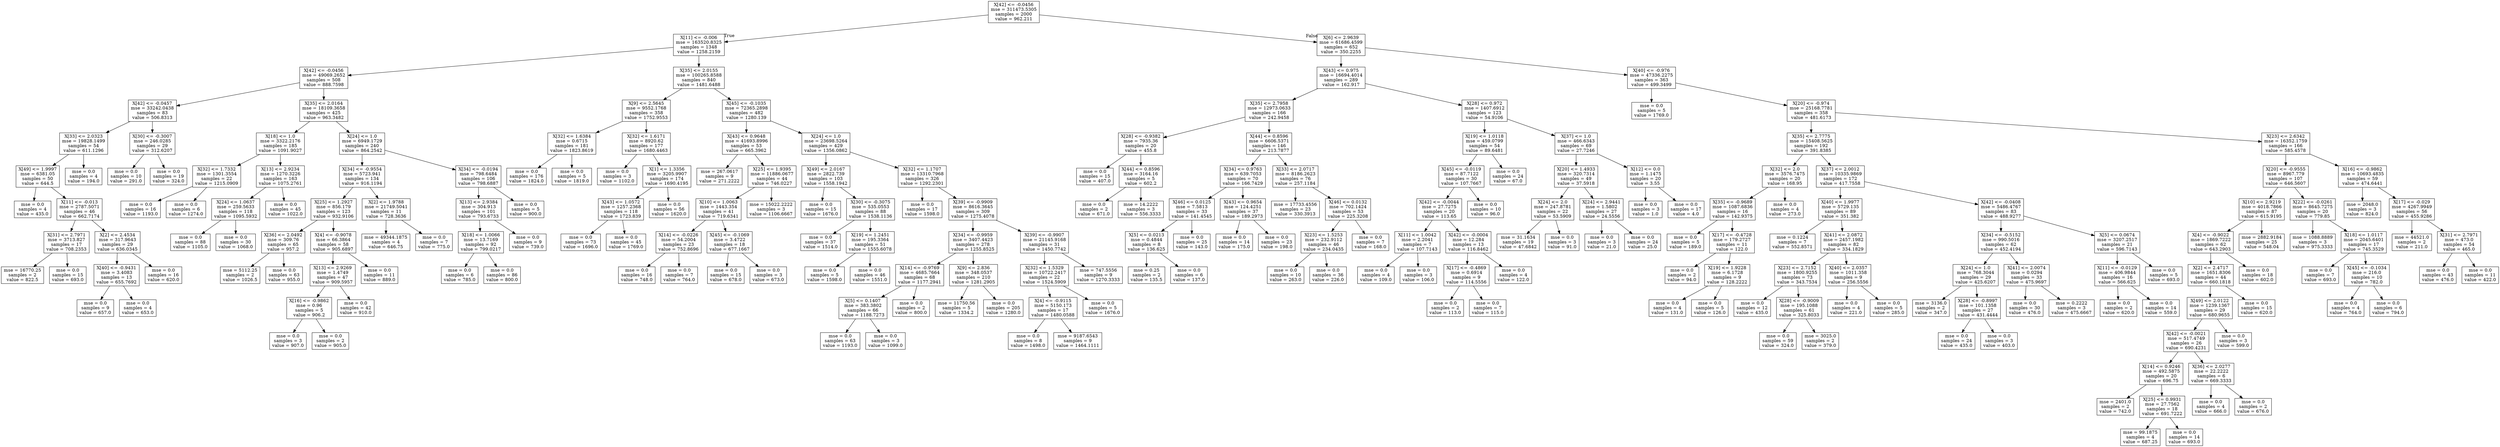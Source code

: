 digraph Tree {
node [shape=box] ;
0 [label="X[42] <= -0.0456\nmse = 311473.5305\nsamples = 2000\nvalue = 962.211"] ;
1 [label="X[11] <= -0.006\nmse = 163520.8325\nsamples = 1348\nvalue = 1258.2159"] ;
0 -> 1 [labeldistance=2.5, labelangle=45, headlabel="True"] ;
2 [label="X[42] <= -0.0456\nmse = 49069.2652\nsamples = 508\nvalue = 888.7598"] ;
1 -> 2 ;
3 [label="X[42] <= -0.0457\nmse = 33242.0438\nsamples = 83\nvalue = 506.8313"] ;
2 -> 3 ;
4 [label="X[33] <= 2.0323\nmse = 19828.1499\nsamples = 54\nvalue = 611.1296"] ;
3 -> 4 ;
5 [label="X[49] <= 1.9997\nmse = 6381.05\nsamples = 50\nvalue = 644.5"] ;
4 -> 5 ;
6 [label="mse = 0.0\nsamples = 4\nvalue = 435.0"] ;
5 -> 6 ;
7 [label="X[11] <= -0.013\nmse = 2787.5071\nsamples = 46\nvalue = 662.7174"] ;
5 -> 7 ;
8 [label="X[31] <= 2.7971\nmse = 3713.827\nsamples = 17\nvalue = 708.2353"] ;
7 -> 8 ;
9 [label="mse = 16770.25\nsamples = 2\nvalue = 822.5"] ;
8 -> 9 ;
10 [label="mse = 0.0\nsamples = 15\nvalue = 693.0"] ;
8 -> 10 ;
11 [label="X[2] <= 2.4534\nmse = 317.9643\nsamples = 29\nvalue = 636.0345"] ;
7 -> 11 ;
12 [label="X[40] <= -0.9431\nmse = 3.4083\nsamples = 13\nvalue = 655.7692"] ;
11 -> 12 ;
13 [label="mse = 0.0\nsamples = 9\nvalue = 657.0"] ;
12 -> 13 ;
14 [label="mse = 0.0\nsamples = 4\nvalue = 653.0"] ;
12 -> 14 ;
15 [label="mse = 0.0\nsamples = 16\nvalue = 620.0"] ;
11 -> 15 ;
16 [label="mse = 0.0\nsamples = 4\nvalue = 194.0"] ;
4 -> 16 ;
17 [label="X[30] <= -0.3007\nmse = 246.0285\nsamples = 29\nvalue = 312.6207"] ;
3 -> 17 ;
18 [label="mse = 0.0\nsamples = 10\nvalue = 291.0"] ;
17 -> 18 ;
19 [label="mse = 0.0\nsamples = 19\nvalue = 324.0"] ;
17 -> 19 ;
20 [label="X[35] <= 2.0164\nmse = 18109.3658\nsamples = 425\nvalue = 963.3482"] ;
2 -> 20 ;
21 [label="X[18] <= 1.0\nmse = 3322.2176\nsamples = 185\nvalue = 1091.9027"] ;
20 -> 21 ;
22 [label="X[32] <= 1.7332\nmse = 1301.3554\nsamples = 22\nvalue = 1215.0909"] ;
21 -> 22 ;
23 [label="mse = 0.0\nsamples = 16\nvalue = 1193.0"] ;
22 -> 23 ;
24 [label="mse = 0.0\nsamples = 6\nvalue = 1274.0"] ;
22 -> 24 ;
25 [label="X[13] <= 2.9234\nmse = 1270.3226\nsamples = 163\nvalue = 1075.2761"] ;
21 -> 25 ;
26 [label="X[24] <= 1.0637\nmse = 259.5633\nsamples = 118\nvalue = 1095.5932"] ;
25 -> 26 ;
27 [label="mse = 0.0\nsamples = 88\nvalue = 1105.0"] ;
26 -> 27 ;
28 [label="mse = 0.0\nsamples = 30\nvalue = 1068.0"] ;
26 -> 28 ;
29 [label="mse = 0.0\nsamples = 45\nvalue = 1022.0"] ;
25 -> 29 ;
30 [label="X[24] <= 1.0\nmse = 6949.1729\nsamples = 240\nvalue = 864.2542"] ;
20 -> 30 ;
31 [label="X[34] <= -0.9554\nmse = 5723.941\nsamples = 134\nvalue = 916.1194"] ;
30 -> 31 ;
32 [label="X[25] <= 1.2927\nmse = 856.179\nsamples = 123\nvalue = 932.9106"] ;
31 -> 32 ;
33 [label="X[36] <= 2.0492\nmse = 309.76\nsamples = 65\nvalue = 957.2"] ;
32 -> 33 ;
34 [label="mse = 5112.25\nsamples = 2\nvalue = 1026.5"] ;
33 -> 34 ;
35 [label="mse = 0.0\nsamples = 63\nvalue = 955.0"] ;
33 -> 35 ;
36 [label="X[4] <= -0.9078\nmse = 66.3864\nsamples = 58\nvalue = 905.6897"] ;
32 -> 36 ;
37 [label="X[13] <= 2.9269\nmse = 1.4749\nsamples = 47\nvalue = 909.5957"] ;
36 -> 37 ;
38 [label="X[16] <= -0.9862\nmse = 0.96\nsamples = 5\nvalue = 906.2"] ;
37 -> 38 ;
39 [label="mse = 0.0\nsamples = 3\nvalue = 907.0"] ;
38 -> 39 ;
40 [label="mse = 0.0\nsamples = 2\nvalue = 905.0"] ;
38 -> 40 ;
41 [label="mse = 0.0\nsamples = 42\nvalue = 910.0"] ;
37 -> 41 ;
42 [label="mse = 0.0\nsamples = 11\nvalue = 889.0"] ;
36 -> 42 ;
43 [label="X[2] <= 1.9788\nmse = 21749.5041\nsamples = 11\nvalue = 728.3636"] ;
31 -> 43 ;
44 [label="mse = 49344.1875\nsamples = 4\nvalue = 646.75"] ;
43 -> 44 ;
45 [label="mse = 0.0\nsamples = 7\nvalue = 775.0"] ;
43 -> 45 ;
46 [label="X[34] <= -0.0194\nmse = 798.6484\nsamples = 106\nvalue = 798.6887"] ;
30 -> 46 ;
47 [label="X[13] <= 2.9384\nmse = 304.913\nsamples = 101\nvalue = 793.6733"] ;
46 -> 47 ;
48 [label="X[18] <= 1.0066\nmse = 13.7169\nsamples = 92\nvalue = 799.0217"] ;
47 -> 48 ;
49 [label="mse = 0.0\nsamples = 6\nvalue = 785.0"] ;
48 -> 49 ;
50 [label="mse = 0.0\nsamples = 86\nvalue = 800.0"] ;
48 -> 50 ;
51 [label="mse = 0.0\nsamples = 9\nvalue = 739.0"] ;
47 -> 51 ;
52 [label="mse = 0.0\nsamples = 5\nvalue = 900.0"] ;
46 -> 52 ;
53 [label="X[35] <= 2.0155\nmse = 100265.8588\nsamples = 840\nvalue = 1481.6488"] ;
1 -> 53 ;
54 [label="X[9] <= 2.5645\nmse = 9552.1768\nsamples = 358\nvalue = 1752.9553"] ;
53 -> 54 ;
55 [label="X[32] <= 1.6384\nmse = 0.6715\nsamples = 181\nvalue = 1823.8619"] ;
54 -> 55 ;
56 [label="mse = 0.0\nsamples = 176\nvalue = 1824.0"] ;
55 -> 56 ;
57 [label="mse = 0.0\nsamples = 5\nvalue = 1819.0"] ;
55 -> 57 ;
58 [label="X[32] <= 1.6171\nmse = 8920.62\nsamples = 177\nvalue = 1680.4463"] ;
54 -> 58 ;
59 [label="mse = 0.0\nsamples = 3\nvalue = 1102.0"] ;
58 -> 59 ;
60 [label="X[1] <= 1.3356\nmse = 3205.9907\nsamples = 174\nvalue = 1690.4195"] ;
58 -> 60 ;
61 [label="X[43] <= 1.0572\nmse = 1257.2368\nsamples = 118\nvalue = 1723.839"] ;
60 -> 61 ;
62 [label="mse = 0.0\nsamples = 73\nvalue = 1696.0"] ;
61 -> 62 ;
63 [label="mse = 0.0\nsamples = 45\nvalue = 1769.0"] ;
61 -> 63 ;
64 [label="mse = 0.0\nsamples = 56\nvalue = 1620.0"] ;
60 -> 64 ;
65 [label="X[45] <= -0.1035\nmse = 72365.2898\nsamples = 482\nvalue = 1280.139"] ;
53 -> 65 ;
66 [label="X[43] <= 0.9648\nmse = 41693.8996\nsamples = 53\nvalue = 665.3962"] ;
65 -> 66 ;
67 [label="mse = 267.0617\nsamples = 9\nvalue = 271.2222"] ;
66 -> 67 ;
68 [label="X[25] <= 1.9395\nmse = 11886.0677\nsamples = 44\nvalue = 746.0227"] ;
66 -> 68 ;
69 [label="X[10] <= 1.0063\nmse = 1443.354\nsamples = 41\nvalue = 719.6341"] ;
68 -> 69 ;
70 [label="X[14] <= -0.0226\nmse = 54.2004\nsamples = 23\nvalue = 752.8696"] ;
69 -> 70 ;
71 [label="mse = 0.0\nsamples = 16\nvalue = 748.0"] ;
70 -> 71 ;
72 [label="mse = 0.0\nsamples = 7\nvalue = 764.0"] ;
70 -> 72 ;
73 [label="X[45] <= -0.1069\nmse = 3.4722\nsamples = 18\nvalue = 677.1667"] ;
69 -> 73 ;
74 [label="mse = 0.0\nsamples = 15\nvalue = 678.0"] ;
73 -> 74 ;
75 [label="mse = 0.0\nsamples = 3\nvalue = 673.0"] ;
73 -> 75 ;
76 [label="mse = 15022.2222\nsamples = 3\nvalue = 1106.6667"] ;
68 -> 76 ;
77 [label="X[24] <= 1.0\nmse = 23698.5264\nsamples = 429\nvalue = 1356.0862"] ;
65 -> 77 ;
78 [label="X[49] <= 2.0167\nmse = 2822.739\nsamples = 103\nvalue = 1558.1942"] ;
77 -> 78 ;
79 [label="mse = 0.0\nsamples = 15\nvalue = 1676.0"] ;
78 -> 79 ;
80 [label="X[30] <= -0.3075\nmse = 535.0553\nsamples = 88\nvalue = 1538.1136"] ;
78 -> 80 ;
81 [label="mse = 0.0\nsamples = 37\nvalue = 1514.0"] ;
80 -> 81 ;
82 [label="X[19] <= 1.2451\nmse = 195.3364\nsamples = 51\nvalue = 1555.6078"] ;
80 -> 82 ;
83 [label="mse = 0.0\nsamples = 5\nvalue = 1598.0"] ;
82 -> 83 ;
84 [label="mse = 0.0\nsamples = 46\nvalue = 1551.0"] ;
82 -> 84 ;
85 [label="X[32] <= 1.1707\nmse = 13310.7968\nsamples = 326\nvalue = 1292.2301"] ;
77 -> 85 ;
86 [label="mse = 0.0\nsamples = 17\nvalue = 1598.0"] ;
85 -> 86 ;
87 [label="X[39] <= -0.9909\nmse = 8616.3645\nsamples = 309\nvalue = 1275.4078"] ;
85 -> 87 ;
88 [label="X[34] <= -0.9959\nmse = 3407.4423\nsamples = 278\nvalue = 1255.8525"] ;
87 -> 88 ;
89 [label="X[14] <= -0.9769\nmse = 4685.7664\nsamples = 68\nvalue = 1177.2941"] ;
88 -> 89 ;
90 [label="X[5] <= 0.1407\nmse = 383.3802\nsamples = 66\nvalue = 1188.7273"] ;
89 -> 90 ;
91 [label="mse = 0.0\nsamples = 63\nvalue = 1193.0"] ;
90 -> 91 ;
92 [label="mse = 0.0\nsamples = 3\nvalue = 1099.0"] ;
90 -> 92 ;
93 [label="mse = 0.0\nsamples = 2\nvalue = 800.0"] ;
89 -> 93 ;
94 [label="X[9] <= 2.836\nmse = 348.0537\nsamples = 210\nvalue = 1281.2905"] ;
88 -> 94 ;
95 [label="mse = 11750.56\nsamples = 5\nvalue = 1334.2"] ;
94 -> 95 ;
96 [label="mse = 0.0\nsamples = 205\nvalue = 1280.0"] ;
94 -> 96 ;
97 [label="X[39] <= -0.9907\nmse = 21145.9168\nsamples = 31\nvalue = 1450.7742"] ;
87 -> 97 ;
98 [label="X[32] <= 1.5329\nmse = 10722.2417\nsamples = 22\nvalue = 1524.5909"] ;
97 -> 98 ;
99 [label="X[4] <= -0.9115\nmse = 5150.173\nsamples = 17\nvalue = 1480.0588"] ;
98 -> 99 ;
100 [label="mse = 0.0\nsamples = 8\nvalue = 1498.0"] ;
99 -> 100 ;
101 [label="mse = 9187.6543\nsamples = 9\nvalue = 1464.1111"] ;
99 -> 101 ;
102 [label="mse = 0.0\nsamples = 5\nvalue = 1676.0"] ;
98 -> 102 ;
103 [label="mse = 747.5556\nsamples = 9\nvalue = 1270.3333"] ;
97 -> 103 ;
104 [label="X[6] <= 2.9639\nmse = 61686.4599\nsamples = 652\nvalue = 350.2255"] ;
0 -> 104 [labeldistance=2.5, labelangle=-45, headlabel="False"] ;
105 [label="X[43] <= 0.975\nmse = 16694.4014\nsamples = 289\nvalue = 162.917"] ;
104 -> 105 ;
106 [label="X[35] <= 2.7958\nmse = 12973.0633\nsamples = 166\nvalue = 242.9458"] ;
105 -> 106 ;
107 [label="X[28] <= -0.9382\nmse = 7935.36\nsamples = 20\nvalue = 455.8"] ;
106 -> 107 ;
108 [label="mse = 0.0\nsamples = 15\nvalue = 407.0"] ;
107 -> 108 ;
109 [label="X[44] <= 0.8596\nmse = 3164.16\nsamples = 5\nvalue = 602.2"] ;
107 -> 109 ;
110 [label="mse = 0.0\nsamples = 2\nvalue = 671.0"] ;
109 -> 110 ;
111 [label="mse = 14.2222\nsamples = 3\nvalue = 556.3333"] ;
109 -> 111 ;
112 [label="X[44] <= 0.8596\nmse = 6606.5371\nsamples = 146\nvalue = 213.7877"] ;
106 -> 112 ;
113 [label="X[34] <= 0.9763\nmse = 639.7053\nsamples = 70\nvalue = 166.7429"] ;
112 -> 113 ;
114 [label="X[46] <= 0.0125\nmse = 7.5813\nsamples = 33\nvalue = 141.4545"] ;
113 -> 114 ;
115 [label="X[5] <= 0.0213\nmse = 0.4844\nsamples = 8\nvalue = 136.625"] ;
114 -> 115 ;
116 [label="mse = 0.25\nsamples = 2\nvalue = 135.5"] ;
115 -> 116 ;
117 [label="mse = 0.0\nsamples = 6\nvalue = 137.0"] ;
115 -> 117 ;
118 [label="mse = 0.0\nsamples = 25\nvalue = 143.0"] ;
114 -> 118 ;
119 [label="X[43] <= 0.9654\nmse = 124.4251\nsamples = 37\nvalue = 189.2973"] ;
113 -> 119 ;
120 [label="mse = 0.0\nsamples = 14\nvalue = 175.0"] ;
119 -> 120 ;
121 [label="mse = 0.0\nsamples = 23\nvalue = 198.0"] ;
119 -> 121 ;
122 [label="X[33] <= 2.0717\nmse = 8186.2623\nsamples = 76\nvalue = 257.1184"] ;
112 -> 122 ;
123 [label="mse = 17733.4556\nsamples = 23\nvalue = 330.3913"] ;
122 -> 123 ;
124 [label="X[46] <= 0.0132\nmse = 702.1424\nsamples = 53\nvalue = 225.3208"] ;
122 -> 124 ;
125 [label="X[23] <= 1.5253\nmse = 232.9112\nsamples = 46\nvalue = 234.0435"] ;
124 -> 125 ;
126 [label="mse = 0.0\nsamples = 10\nvalue = 263.0"] ;
125 -> 126 ;
127 [label="mse = 0.0\nsamples = 36\nvalue = 226.0"] ;
125 -> 127 ;
128 [label="mse = 0.0\nsamples = 7\nvalue = 168.0"] ;
124 -> 128 ;
129 [label="X[28] <= 0.972\nmse = 1407.6912\nsamples = 123\nvalue = 54.9106"] ;
105 -> 129 ;
130 [label="X[19] <= 1.0118\nmse = 459.0799\nsamples = 54\nvalue = 89.6481"] ;
129 -> 130 ;
131 [label="X[45] <= -0.0119\nmse = 87.7122\nsamples = 30\nvalue = 107.7667"] ;
130 -> 131 ;
132 [label="X[42] <= -0.0044\nmse = 27.7275\nsamples = 20\nvalue = 113.65"] ;
131 -> 132 ;
133 [label="X[11] <= 1.0042\nmse = 2.2041\nsamples = 7\nvalue = 107.7143"] ;
132 -> 133 ;
134 [label="mse = 0.0\nsamples = 4\nvalue = 109.0"] ;
133 -> 134 ;
135 [label="mse = 0.0\nsamples = 3\nvalue = 106.0"] ;
133 -> 135 ;
136 [label="X[42] <= -0.0004\nmse = 12.284\nsamples = 13\nvalue = 116.8462"] ;
132 -> 136 ;
137 [label="X[17] <= -0.4869\nmse = 0.6914\nsamples = 9\nvalue = 114.5556"] ;
136 -> 137 ;
138 [label="mse = 0.0\nsamples = 2\nvalue = 113.0"] ;
137 -> 138 ;
139 [label="mse = 0.0\nsamples = 7\nvalue = 115.0"] ;
137 -> 139 ;
140 [label="mse = 0.0\nsamples = 4\nvalue = 122.0"] ;
136 -> 140 ;
141 [label="mse = 0.0\nsamples = 10\nvalue = 96.0"] ;
131 -> 141 ;
142 [label="mse = 0.0\nsamples = 24\nvalue = 67.0"] ;
130 -> 142 ;
143 [label="X[37] <= 1.0\nmse = 466.6343\nsamples = 69\nvalue = 27.7246"] ;
129 -> 143 ;
144 [label="X[20] <= 1.4933\nmse = 320.7314\nsamples = 49\nvalue = 37.5918"] ;
143 -> 144 ;
145 [label="X[24] <= 2.0\nmse = 247.8781\nsamples = 22\nvalue = 53.5909"] ;
144 -> 145 ;
146 [label="mse = 31.1634\nsamples = 19\nvalue = 47.6842"] ;
145 -> 146 ;
147 [label="mse = 0.0\nsamples = 3\nvalue = 91.0"] ;
145 -> 147 ;
148 [label="X[24] <= 2.9441\nmse = 1.5802\nsamples = 27\nvalue = 24.5556"] ;
144 -> 148 ;
149 [label="mse = 0.0\nsamples = 3\nvalue = 21.0"] ;
148 -> 149 ;
150 [label="mse = 0.0\nsamples = 24\nvalue = 25.0"] ;
148 -> 150 ;
151 [label="X[12] <= 0.0\nmse = 1.1475\nsamples = 20\nvalue = 3.55"] ;
143 -> 151 ;
152 [label="mse = 0.0\nsamples = 3\nvalue = 1.0"] ;
151 -> 152 ;
153 [label="mse = 0.0\nsamples = 17\nvalue = 4.0"] ;
151 -> 153 ;
154 [label="X[40] <= -0.976\nmse = 47336.2275\nsamples = 363\nvalue = 499.3499"] ;
104 -> 154 ;
155 [label="mse = 0.0\nsamples = 5\nvalue = 1769.0"] ;
154 -> 155 ;
156 [label="X[20] <= -0.974\nmse = 25168.7781\nsamples = 358\nvalue = 481.6173"] ;
154 -> 156 ;
157 [label="X[35] <= 2.7775\nmse = 15408.5625\nsamples = 192\nvalue = 391.8385"] ;
156 -> 157 ;
158 [label="X[32] <= 2.0\nmse = 3576.7475\nsamples = 20\nvalue = 168.95"] ;
157 -> 158 ;
159 [label="X[35] <= -0.9689\nmse = 1087.6836\nsamples = 16\nvalue = 142.9375"] ;
158 -> 159 ;
160 [label="mse = 0.0\nsamples = 5\nvalue = 189.0"] ;
159 -> 160 ;
161 [label="X[17] <= -0.4728\nmse = 179.2727\nsamples = 11\nvalue = 122.0"] ;
159 -> 161 ;
162 [label="mse = 0.0\nsamples = 2\nvalue = 94.0"] ;
161 -> 162 ;
163 [label="X[19] <= 1.9228\nmse = 6.1728\nsamples = 9\nvalue = 128.2222"] ;
161 -> 163 ;
164 [label="mse = 0.0\nsamples = 4\nvalue = 131.0"] ;
163 -> 164 ;
165 [label="mse = 0.0\nsamples = 5\nvalue = 126.0"] ;
163 -> 165 ;
166 [label="mse = 0.0\nsamples = 4\nvalue = 273.0"] ;
158 -> 166 ;
167 [label="X[37] <= 2.0012\nmse = 10335.9869\nsamples = 172\nvalue = 417.7558"] ;
157 -> 167 ;
168 [label="X[40] <= 1.9977\nmse = 5729.135\nsamples = 89\nvalue = 351.382"] ;
167 -> 168 ;
169 [label="mse = 0.1224\nsamples = 7\nvalue = 552.8571"] ;
168 -> 169 ;
170 [label="X[41] <= 2.0872\nmse = 2457.1982\nsamples = 82\nvalue = 334.1829"] ;
168 -> 170 ;
171 [label="X[23] <= 2.7152\nmse = 1800.9255\nsamples = 73\nvalue = 343.7534"] ;
170 -> 171 ;
172 [label="mse = 0.0\nsamples = 12\nvalue = 435.0"] ;
171 -> 172 ;
173 [label="X[28] <= -0.9009\nmse = 195.1088\nsamples = 61\nvalue = 325.8033"] ;
171 -> 173 ;
174 [label="mse = 0.0\nsamples = 59\nvalue = 324.0"] ;
173 -> 174 ;
175 [label="mse = 3025.0\nsamples = 2\nvalue = 379.0"] ;
173 -> 175 ;
176 [label="X[40] <= 2.0357\nmse = 1011.358\nsamples = 9\nvalue = 256.5556"] ;
170 -> 176 ;
177 [label="mse = 0.0\nsamples = 4\nvalue = 221.0"] ;
176 -> 177 ;
178 [label="mse = 0.0\nsamples = 5\nvalue = 285.0"] ;
176 -> 178 ;
179 [label="X[42] <= -0.0408\nmse = 5486.4767\nsamples = 83\nvalue = 488.9277"] ;
167 -> 179 ;
180 [label="X[34] <= -0.5152\nmse = 990.5016\nsamples = 62\nvalue = 452.4194"] ;
179 -> 180 ;
181 [label="X[24] <= 1.0\nmse = 768.3044\nsamples = 29\nvalue = 425.6207"] ;
180 -> 181 ;
182 [label="mse = 3136.0\nsamples = 2\nvalue = 347.0"] ;
181 -> 182 ;
183 [label="X[28] <= -0.8997\nmse = 101.1358\nsamples = 27\nvalue = 431.4444"] ;
181 -> 183 ;
184 [label="mse = 0.0\nsamples = 24\nvalue = 435.0"] ;
183 -> 184 ;
185 [label="mse = 0.0\nsamples = 3\nvalue = 403.0"] ;
183 -> 185 ;
186 [label="X[41] <= 2.0074\nmse = 0.0294\nsamples = 33\nvalue = 475.9697"] ;
180 -> 186 ;
187 [label="mse = 0.0\nsamples = 30\nvalue = 476.0"] ;
186 -> 187 ;
188 [label="mse = 0.2222\nsamples = 3\nvalue = 475.6667"] ;
186 -> 188 ;
189 [label="X[5] <= 0.0674\nmse = 3207.2517\nsamples = 21\nvalue = 596.7143"] ;
179 -> 189 ;
190 [label="X[11] <= -0.0129\nmse = 406.9844\nsamples = 16\nvalue = 566.625"] ;
189 -> 190 ;
191 [label="mse = 0.0\nsamples = 2\nvalue = 620.0"] ;
190 -> 191 ;
192 [label="mse = 0.0\nsamples = 14\nvalue = 559.0"] ;
190 -> 192 ;
193 [label="mse = 0.0\nsamples = 5\nvalue = 693.0"] ;
189 -> 193 ;
194 [label="X[23] <= 2.6342\nmse = 16352.1759\nsamples = 166\nvalue = 585.4578"] ;
156 -> 194 ;
195 [label="X[20] <= -0.9555\nmse = 8967.779\nsamples = 107\nvalue = 646.5607"] ;
194 -> 195 ;
196 [label="X[10] <= 2.9219\nmse = 4018.7866\nsamples = 87\nvalue = 615.9195"] ;
195 -> 196 ;
197 [label="X[4] <= -0.9022\nmse = 1869.7222\nsamples = 62\nvalue = 643.2903"] ;
196 -> 197 ;
198 [label="X[2] <= 2.4717\nmse = 1651.8306\nsamples = 44\nvalue = 660.1818"] ;
197 -> 198 ;
199 [label="X[49] <= 2.0122\nmse = 1239.1367\nsamples = 29\nvalue = 680.9655"] ;
198 -> 199 ;
200 [label="X[42] <= -0.0021\nmse = 517.4749\nsamples = 26\nvalue = 690.4231"] ;
199 -> 200 ;
201 [label="X[14] <= 0.9246\nmse = 492.5875\nsamples = 20\nvalue = 696.75"] ;
200 -> 201 ;
202 [label="mse = 2401.0\nsamples = 2\nvalue = 742.0"] ;
201 -> 202 ;
203 [label="X[25] <= 0.9931\nmse = 27.7562\nsamples = 18\nvalue = 691.7222"] ;
201 -> 203 ;
204 [label="mse = 99.1875\nsamples = 4\nvalue = 687.25"] ;
203 -> 204 ;
205 [label="mse = 0.0\nsamples = 14\nvalue = 693.0"] ;
203 -> 205 ;
206 [label="X[36] <= 2.0277\nmse = 22.2222\nsamples = 6\nvalue = 669.3333"] ;
200 -> 206 ;
207 [label="mse = 0.0\nsamples = 4\nvalue = 666.0"] ;
206 -> 207 ;
208 [label="mse = 0.0\nsamples = 2\nvalue = 676.0"] ;
206 -> 208 ;
209 [label="mse = 0.0\nsamples = 3\nvalue = 599.0"] ;
199 -> 209 ;
210 [label="mse = 0.0\nsamples = 15\nvalue = 620.0"] ;
198 -> 210 ;
211 [label="mse = 0.0\nsamples = 18\nvalue = 602.0"] ;
197 -> 211 ;
212 [label="mse = 2882.9184\nsamples = 25\nvalue = 548.04"] ;
196 -> 212 ;
213 [label="X[22] <= -0.0261\nmse = 8645.7275\nsamples = 20\nvalue = 779.85"] ;
195 -> 213 ;
214 [label="mse = 1088.8889\nsamples = 3\nvalue = 975.3333"] ;
213 -> 214 ;
215 [label="X[18] <= 1.0117\nmse = 2045.6401\nsamples = 17\nvalue = 745.3529"] ;
213 -> 215 ;
216 [label="mse = 0.0\nsamples = 7\nvalue = 693.0"] ;
215 -> 216 ;
217 [label="X[45] <= -0.1034\nmse = 216.0\nsamples = 10\nvalue = 782.0"] ;
215 -> 217 ;
218 [label="mse = 0.0\nsamples = 4\nvalue = 764.0"] ;
217 -> 218 ;
219 [label="mse = 0.0\nsamples = 6\nvalue = 794.0"] ;
217 -> 219 ;
220 [label="X[16] <= -0.9862\nmse = 10693.4835\nsamples = 59\nvalue = 474.6441"] ;
194 -> 220 ;
221 [label="mse = 2048.0\nsamples = 3\nvalue = 824.0"] ;
220 -> 221 ;
222 [label="X[17] <= -0.029\nmse = 4267.9949\nsamples = 56\nvalue = 455.9286"] ;
220 -> 222 ;
223 [label="mse = 44521.0\nsamples = 2\nvalue = 211.0"] ;
222 -> 223 ;
224 [label="X[31] <= 2.7971\nmse = 473.0\nsamples = 54\nvalue = 465.0"] ;
222 -> 224 ;
225 [label="mse = 0.0\nsamples = 43\nvalue = 476.0"] ;
224 -> 225 ;
226 [label="mse = 0.0\nsamples = 11\nvalue = 422.0"] ;
224 -> 226 ;
}